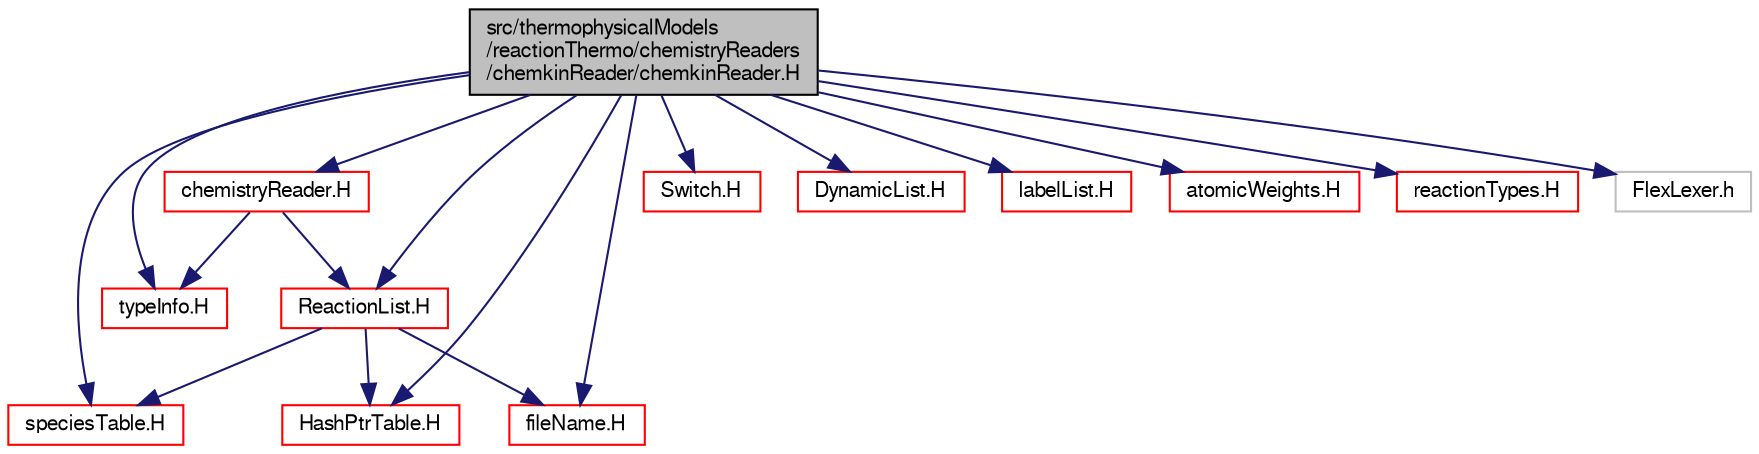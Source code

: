 digraph "src/thermophysicalModels/reactionThermo/chemistryReaders/chemkinReader/chemkinReader.H"
{
  bgcolor="transparent";
  edge [fontname="FreeSans",fontsize="10",labelfontname="FreeSans",labelfontsize="10"];
  node [fontname="FreeSans",fontsize="10",shape=record];
  Node0 [label="src/thermophysicalModels\l/reactionThermo/chemistryReaders\l/chemkinReader/chemkinReader.H",height=0.2,width=0.4,color="black", fillcolor="grey75", style="filled", fontcolor="black"];
  Node0 -> Node1 [color="midnightblue",fontsize="10",style="solid",fontname="FreeSans"];
  Node1 [label="chemistryReader.H",height=0.2,width=0.4,color="red",URL="$a16115.html"];
  Node1 -> Node2 [color="midnightblue",fontsize="10",style="solid",fontname="FreeSans"];
  Node2 [label="typeInfo.H",height=0.2,width=0.4,color="red",URL="$a09341.html"];
  Node1 -> Node93 [color="midnightblue",fontsize="10",style="solid",fontname="FreeSans"];
  Node93 [label="ReactionList.H",height=0.2,width=0.4,color="red",URL="$a16577.html"];
  Node93 -> Node57 [color="midnightblue",fontsize="10",style="solid",fontname="FreeSans"];
  Node57 [label="speciesTable.H",height=0.2,width=0.4,color="red",URL="$a16595.html"];
  Node93 -> Node66 [color="midnightblue",fontsize="10",style="solid",fontname="FreeSans"];
  Node66 [label="HashPtrTable.H",height=0.2,width=0.4,color="red",URL="$a08462.html"];
  Node93 -> Node33 [color="midnightblue",fontsize="10",style="solid",fontname="FreeSans"];
  Node33 [label="fileName.H",height=0.2,width=0.4,color="red",URL="$a12584.html"];
  Node0 -> Node33 [color="midnightblue",fontsize="10",style="solid",fontname="FreeSans"];
  Node0 -> Node2 [color="midnightblue",fontsize="10",style="solid",fontname="FreeSans"];
  Node0 -> Node98 [color="midnightblue",fontsize="10",style="solid",fontname="FreeSans"];
  Node98 [label="Switch.H",height=0.2,width=0.4,color="red",URL="$a12158.html"];
  Node0 -> Node66 [color="midnightblue",fontsize="10",style="solid",fontname="FreeSans"];
  Node0 -> Node93 [color="midnightblue",fontsize="10",style="solid",fontname="FreeSans"];
  Node0 -> Node80 [color="midnightblue",fontsize="10",style="solid",fontname="FreeSans"];
  Node80 [label="DynamicList.H",height=0.2,width=0.4,color="red",URL="$a08633.html"];
  Node0 -> Node76 [color="midnightblue",fontsize="10",style="solid",fontname="FreeSans"];
  Node76 [label="labelList.H",height=0.2,width=0.4,color="red",URL="$a12380.html"];
  Node0 -> Node57 [color="midnightblue",fontsize="10",style="solid",fontname="FreeSans"];
  Node0 -> Node99 [color="midnightblue",fontsize="10",style="solid",fontname="FreeSans"];
  Node99 [label="atomicWeights.H",height=0.2,width=0.4,color="red",URL="$a16391.html"];
  Node0 -> Node100 [color="midnightblue",fontsize="10",style="solid",fontname="FreeSans"];
  Node100 [label="reactionTypes.H",height=0.2,width=0.4,color="red",URL="$a16460.html",tooltip="Type definitions for reactions. "];
  Node0 -> Node145 [color="midnightblue",fontsize="10",style="solid",fontname="FreeSans"];
  Node145 [label="FlexLexer.h",height=0.2,width=0.4,color="grey75"];
}
